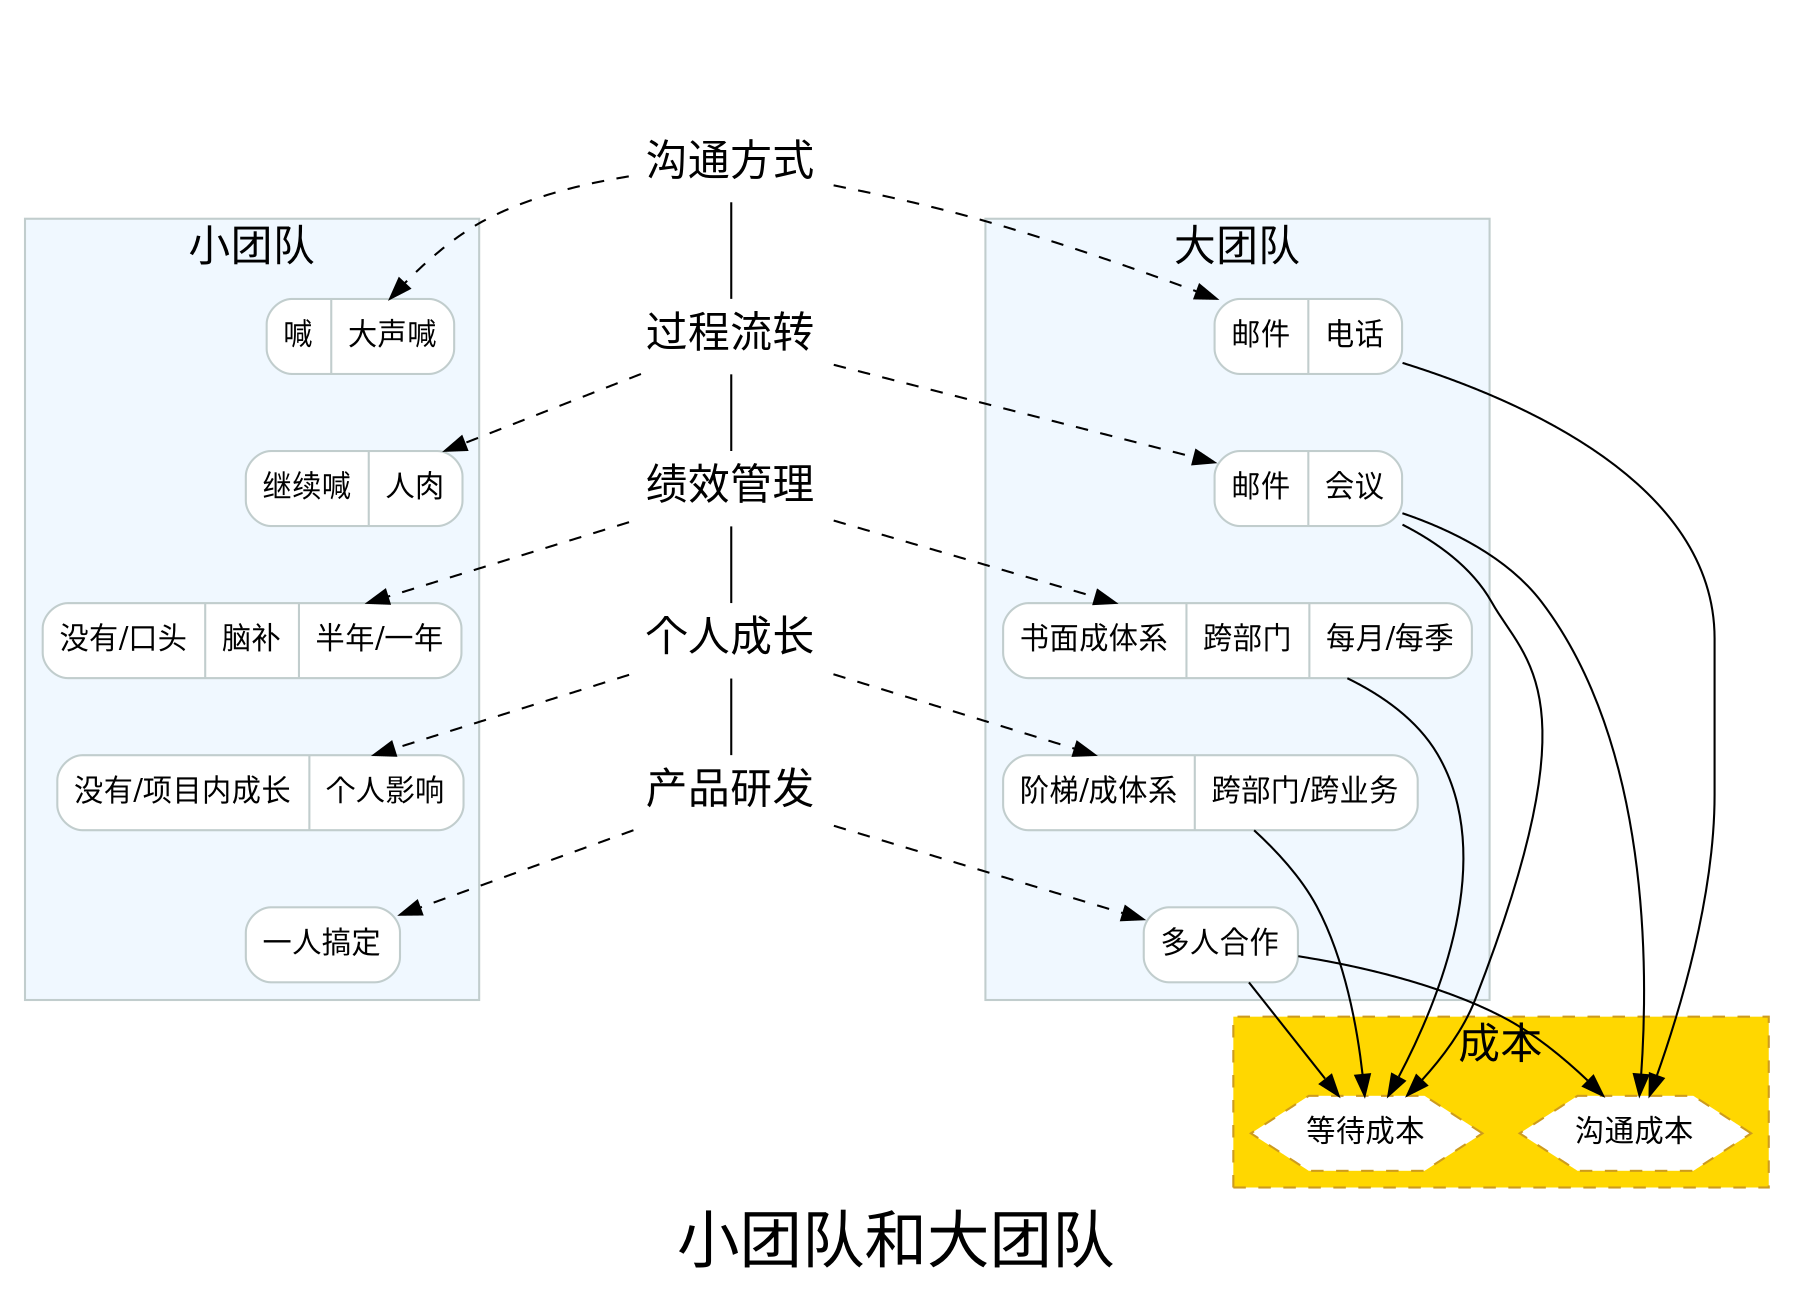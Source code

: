 digraph team {
	graph[fontsize=30;rankdir="TB",label="小团队和大团队"]
    //ranksep=.75; 
    node[shape=rect]


    subgraph cluster1 {
        label = "小团队"; fontsize = 20;
        style = "filled"; fillcolor=aliceblue;color=azure3;
        node[shape=Mrecord,style="filled",fillcolor="white",color=azure3];
        edge[arrowhead=none, color=transparent]

        c1s1[label=" 喊 | 大声喊 "]
        c1s2[label=" 继续喊 | 人肉 "]
        c1s3[label=" 没有/口头 | 脑补 | 半年/一年 "]
        c1s4[label=" 没有/项目内成长 | 个人影响 "]
        c1s5[label=" 一人搞定 "]

        c1s1 -> c1s2 -> c1s3 -> c1s4 -> c1s5
    }
    subgraph cluster2 {
        style = "invis";
        node[shape=none, fontsize=20];
        edge[arrowhead=none];

        c2s1[label="沟通方式"]
        c2s2[label="过程流转"]
        c2s3[label="绩效管理"]
        c2s4[label="个人成长"]
        c2s5[label="产品研发"]

        c2s1 -> c2s2 -> c2s3 -> c2s4 -> c2s5
    }

    subgraph cluster3 {
        label = "大团队"; fontsize = 20;
        style = "filled"; fillcolor=aliceblue; color=azure3;
        node[shape=Mrecord,style="filled",fillcolor="white",color=azure3];
        edge[arrowhead=none, color=transparent]

        c3s1[label=" 邮件 | 电话 "]
        c3s2[label=" 邮件 | 会议 "]
        c3s3[label=" 书面成体系 | 跨部门 | 每月/每季 "]
        c3s4[label=" 阶梯/成体系 | 跨部门/跨业务 "]
        c3s5[label=" 多人合作 "]

        c3s1 -> c3s2 -> c3s3 -> c3s4 -> c3s5
    }

    subgraph cluster4 {
        label = "成本"; fontsize = 20;
        style = "filled, dashed"; fillcolor=gold1; color=goldenrod3;
        node[shape=hexagon, style="filled, dashed", fillcolor=white,color=goldenrod3];
        waiting[label="等待成本"];
        talking[label="沟通成本"];
    }

    {
        c3s1 -> talking;
        c3s2 -> talking;
        c3s5 -> talking;

        c3s2 -> waiting;
        c3s3 -> waiting;
        c3s4 -> waiting;
        c3s5 -> waiting;
    }

    {
        edge[style=dashed]
        c2s1 -> c1s1
        c2s2 -> c1s2
        c2s3 -> c1s3
        c2s4 -> c1s4
        c2s5 -> c1s5

        c2s1 -> c3s1
        c2s2 -> c3s2
        c2s3 -> c3s3
        c2s4 -> c3s4
        c2s5 -> c3s5
    }

}
